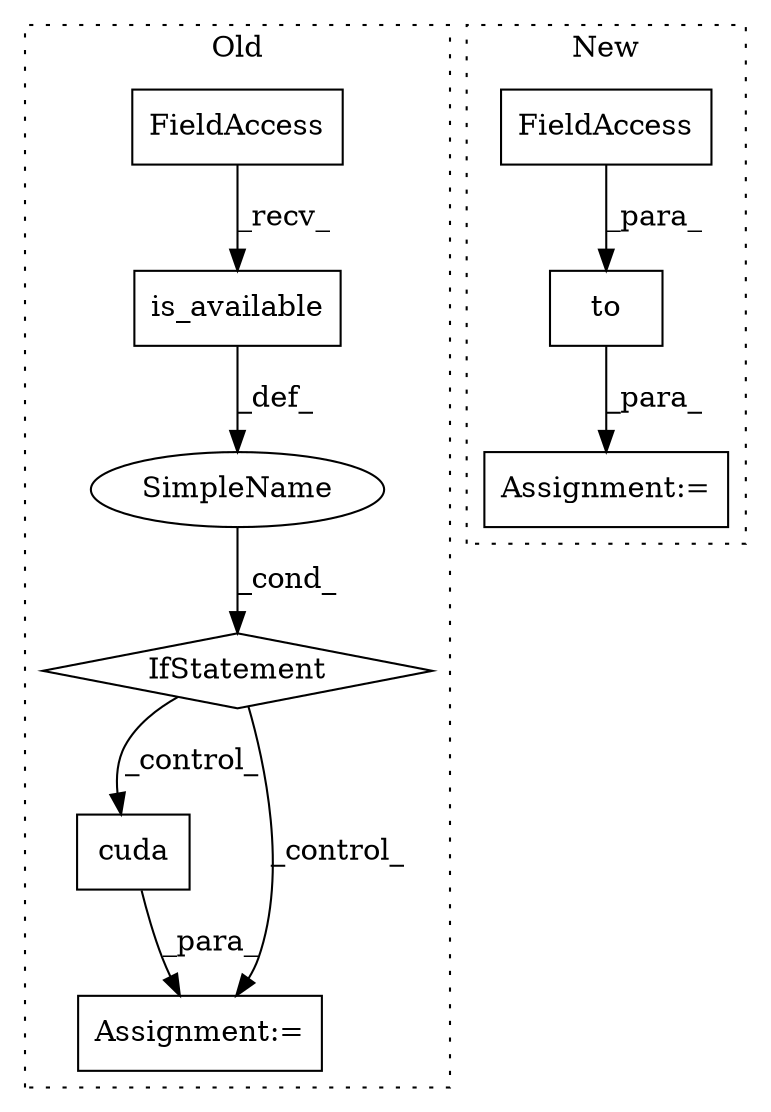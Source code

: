 digraph G {
subgraph cluster0 {
1 [label="is_available" a="32" s="2230" l="14" shape="box"];
3 [label="FieldAccess" a="22" s="2219" l="10" shape="box"];
5 [label="IfStatement" a="25" s="2215,2256" l="4,2" shape="diamond"];
6 [label="cuda" a="32" s="2274" l="6" shape="box"];
7 [label="SimpleName" a="42" s="" l="" shape="ellipse"];
8 [label="Assignment:=" a="7" s="2269" l="1" shape="box"];
label = "Old";
style="dotted";
}
subgraph cluster1 {
2 [label="to" a="32" s="2152,2166" l="3,1" shape="box"];
4 [label="FieldAccess" a="22" s="2155" l="11" shape="box"];
9 [label="Assignment:=" a="7" s="2147" l="1" shape="box"];
label = "New";
style="dotted";
}
1 -> 7 [label="_def_"];
2 -> 9 [label="_para_"];
3 -> 1 [label="_recv_"];
4 -> 2 [label="_para_"];
5 -> 6 [label="_control_"];
5 -> 8 [label="_control_"];
6 -> 8 [label="_para_"];
7 -> 5 [label="_cond_"];
}